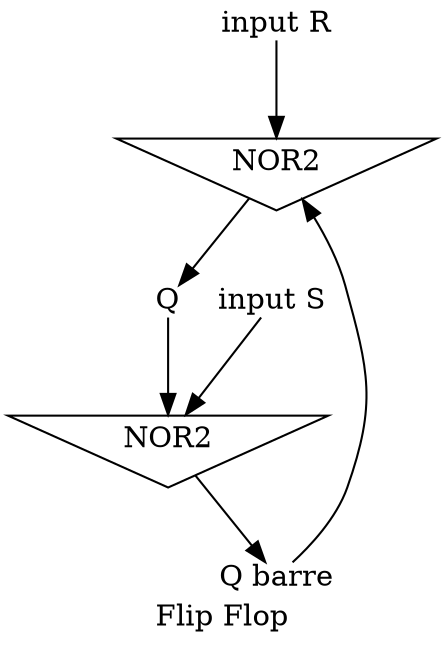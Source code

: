 digraph G {
    
label = "Flip Flop"
r [shape = plain, label = "input R"];
s [shape = plain, label = "input S"];

NOR2_1 [shape = invtriangle , label = "NOR2"];
q [shape = plain, label = "Q"];
r -> NOR2_1;
qb -> NOR2_1;
NOR2_1 -> q;

NOR2_2 [shape = invtriangle , label = "NOR2"];
qb [shape = plain, label = "Q barre"];
s -> NOR2_2;
q -> NOR2_2;
NOR2_2 -> qb;


}